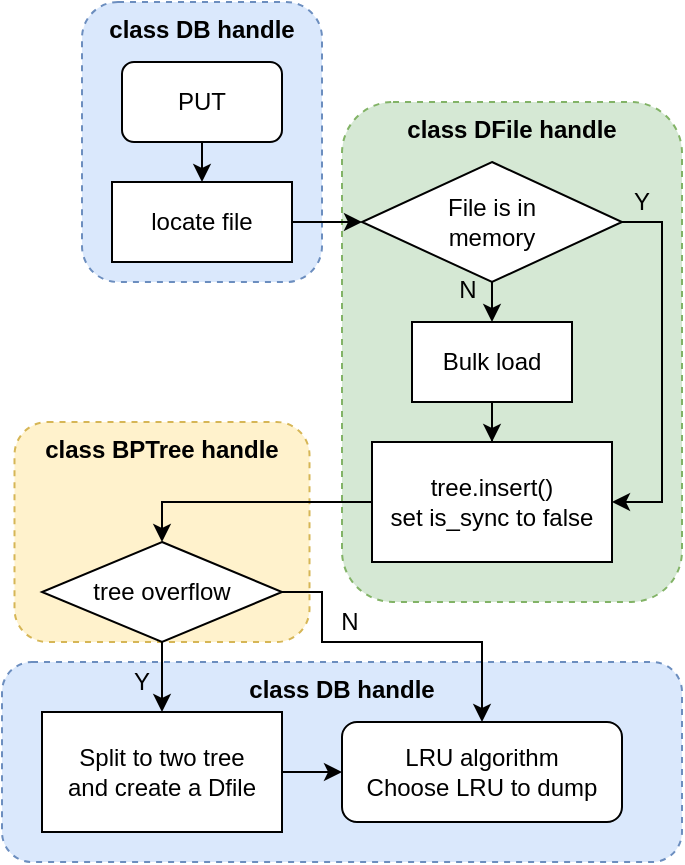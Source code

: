 <mxfile version="14.0.1" type="device"><diagram id="MbaFbY404vSVlK970Hbp" name="Page-1"><mxGraphModel dx="729" dy="495" grid="1" gridSize="10" guides="1" tooltips="1" connect="1" arrows="1" fold="1" page="1" pageScale="1" pageWidth="850" pageHeight="1100" math="0" shadow="0"><root><mxCell id="0"/><mxCell id="1" parent="0"/><mxCell id="_iGBcZWTGTIg5H7Lk2TR-26" value="&lt;b&gt;class DB handle&lt;/b&gt;" style="rounded=1;whiteSpace=wrap;html=1;fillColor=#dae8fc;strokeColor=#6c8ebf;dashed=1;verticalAlign=top;align=center;" parent="1" vertex="1"><mxGeometry x="100" y="340" width="340" height="100" as="geometry"/></mxCell><mxCell id="_iGBcZWTGTIg5H7Lk2TR-25" value="&lt;b&gt;class BPTree handle&lt;/b&gt;" style="rounded=1;whiteSpace=wrap;html=1;dashed=1;verticalAlign=top;fillColor=#fff2cc;strokeColor=#d6b656;" parent="1" vertex="1"><mxGeometry x="106.25" y="220" width="147.5" height="110" as="geometry"/></mxCell><mxCell id="_iGBcZWTGTIg5H7Lk2TR-22" value="&lt;b&gt;class DFile handle&lt;/b&gt;" style="rounded=1;whiteSpace=wrap;html=1;dashed=1;verticalAlign=top;fillColor=#d5e8d4;strokeColor=#82b366;" parent="1" vertex="1"><mxGeometry x="270" y="60" width="170" height="250" as="geometry"/></mxCell><mxCell id="_iGBcZWTGTIg5H7Lk2TR-21" value="&lt;b&gt;class DB handle&lt;/b&gt;" style="rounded=1;whiteSpace=wrap;html=1;fillColor=#dae8fc;strokeColor=#6c8ebf;dashed=1;verticalAlign=top;" parent="1" vertex="1"><mxGeometry x="140" y="10" width="120" height="140" as="geometry"/></mxCell><mxCell id="_iGBcZWTGTIg5H7Lk2TR-23" style="edgeStyle=orthogonalEdgeStyle;rounded=0;orthogonalLoop=1;jettySize=auto;html=1;exitX=1;exitY=0.5;exitDx=0;exitDy=0;entryX=0;entryY=0.5;entryDx=0;entryDy=0;" parent="1" source="_iGBcZWTGTIg5H7Lk2TR-1" target="_iGBcZWTGTIg5H7Lk2TR-4" edge="1"><mxGeometry relative="1" as="geometry"/></mxCell><mxCell id="_iGBcZWTGTIg5H7Lk2TR-1" value="locate file" style="rounded=0;whiteSpace=wrap;html=1;" parent="1" vertex="1"><mxGeometry x="155" y="100" width="90" height="40" as="geometry"/></mxCell><mxCell id="_iGBcZWTGTIg5H7Lk2TR-13" style="edgeStyle=orthogonalEdgeStyle;rounded=0;orthogonalLoop=1;jettySize=auto;html=1;exitX=0.5;exitY=1;exitDx=0;exitDy=0;entryX=0.5;entryY=0;entryDx=0;entryDy=0;" parent="1" source="_iGBcZWTGTIg5H7Lk2TR-2" target="_iGBcZWTGTIg5H7Lk2TR-1" edge="1"><mxGeometry relative="1" as="geometry"/></mxCell><mxCell id="_iGBcZWTGTIg5H7Lk2TR-2" value="PUT" style="rounded=1;whiteSpace=wrap;html=1;" parent="1" vertex="1"><mxGeometry x="160" y="40" width="80" height="40" as="geometry"/></mxCell><mxCell id="_CqnPOAjWLJYENzDD8wy-2" value="" style="edgeStyle=orthogonalEdgeStyle;rounded=0;orthogonalLoop=1;jettySize=auto;html=1;" edge="1" parent="1" source="_iGBcZWTGTIg5H7Lk2TR-3" target="_CqnPOAjWLJYENzDD8wy-1"><mxGeometry relative="1" as="geometry"/></mxCell><mxCell id="_iGBcZWTGTIg5H7Lk2TR-3" value="Bulk load" style="rounded=0;whiteSpace=wrap;html=1;" parent="1" vertex="1"><mxGeometry x="305" y="170" width="80" height="40" as="geometry"/></mxCell><mxCell id="_iGBcZWTGTIg5H7Lk2TR-15" style="edgeStyle=orthogonalEdgeStyle;rounded=0;orthogonalLoop=1;jettySize=auto;html=1;exitX=0.5;exitY=1;exitDx=0;exitDy=0;entryX=0.5;entryY=0;entryDx=0;entryDy=0;" parent="1" source="_iGBcZWTGTIg5H7Lk2TR-4" target="_iGBcZWTGTIg5H7Lk2TR-3" edge="1"><mxGeometry relative="1" as="geometry"/></mxCell><mxCell id="_CqnPOAjWLJYENzDD8wy-4" value="" style="edgeStyle=orthogonalEdgeStyle;rounded=0;orthogonalLoop=1;jettySize=auto;html=1;exitX=1;exitY=0.5;exitDx=0;exitDy=0;entryX=1;entryY=0.5;entryDx=0;entryDy=0;" edge="1" parent="1" source="_iGBcZWTGTIg5H7Lk2TR-4" target="_CqnPOAjWLJYENzDD8wy-1"><mxGeometry x="-1" y="10" relative="1" as="geometry"><mxPoint as="offset"/></mxGeometry></mxCell><mxCell id="_iGBcZWTGTIg5H7Lk2TR-4" value="File is in&lt;br&gt;memory" style="rhombus;whiteSpace=wrap;html=1;" parent="1" vertex="1"><mxGeometry x="280" y="90" width="130" height="60" as="geometry"/></mxCell><mxCell id="_iGBcZWTGTIg5H7Lk2TR-17" style="edgeStyle=orthogonalEdgeStyle;rounded=0;orthogonalLoop=1;jettySize=auto;html=1;exitX=0.5;exitY=1;exitDx=0;exitDy=0;entryX=0.5;entryY=0;entryDx=0;entryDy=0;" parent="1" source="_iGBcZWTGTIg5H7Lk2TR-5" target="_iGBcZWTGTIg5H7Lk2TR-6" edge="1"><mxGeometry relative="1" as="geometry"/></mxCell><mxCell id="_iGBcZWTGTIg5H7Lk2TR-20" style="edgeStyle=orthogonalEdgeStyle;rounded=0;orthogonalLoop=1;jettySize=auto;html=1;exitX=1;exitY=0.5;exitDx=0;exitDy=0;entryX=0.5;entryY=0;entryDx=0;entryDy=0;" parent="1" source="_iGBcZWTGTIg5H7Lk2TR-5" target="_iGBcZWTGTIg5H7Lk2TR-10" edge="1"><mxGeometry relative="1" as="geometry"><Array as="points"><mxPoint x="260" y="305"/><mxPoint x="260" y="330"/><mxPoint x="340" y="330"/></Array></mxGeometry></mxCell><mxCell id="_iGBcZWTGTIg5H7Lk2TR-5" value="tree overflow" style="rhombus;whiteSpace=wrap;html=1;" parent="1" vertex="1"><mxGeometry x="120" y="280" width="120" height="50" as="geometry"/></mxCell><mxCell id="_iGBcZWTGTIg5H7Lk2TR-18" style="edgeStyle=orthogonalEdgeStyle;rounded=0;orthogonalLoop=1;jettySize=auto;html=1;exitX=1;exitY=0.5;exitDx=0;exitDy=0;entryX=0;entryY=0.5;entryDx=0;entryDy=0;" parent="1" source="_iGBcZWTGTIg5H7Lk2TR-6" target="_iGBcZWTGTIg5H7Lk2TR-10" edge="1"><mxGeometry relative="1" as="geometry"/></mxCell><mxCell id="_iGBcZWTGTIg5H7Lk2TR-6" value="Split to two tree&lt;br&gt;and create a Dfile" style="rounded=0;whiteSpace=wrap;html=1;" parent="1" vertex="1"><mxGeometry x="120" y="365" width="120" height="60" as="geometry"/></mxCell><mxCell id="_iGBcZWTGTIg5H7Lk2TR-10" value="&lt;span&gt;LRU algorithm&lt;/span&gt;&lt;br&gt;&lt;span&gt;Choose LRU to dump&lt;/span&gt;" style="rounded=1;whiteSpace=wrap;html=1;" parent="1" vertex="1"><mxGeometry x="270" y="370" width="140" height="50" as="geometry"/></mxCell><mxCell id="_CqnPOAjWLJYENzDD8wy-5" style="edgeStyle=orthogonalEdgeStyle;rounded=0;orthogonalLoop=1;jettySize=auto;html=1;exitX=0;exitY=0.5;exitDx=0;exitDy=0;entryX=0.5;entryY=0;entryDx=0;entryDy=0;" edge="1" parent="1" source="_CqnPOAjWLJYENzDD8wy-1" target="_iGBcZWTGTIg5H7Lk2TR-5"><mxGeometry relative="1" as="geometry"><Array as="points"><mxPoint x="180" y="260"/></Array></mxGeometry></mxCell><mxCell id="_CqnPOAjWLJYENzDD8wy-1" value="tree.insert()&lt;br&gt;set is_sync to false" style="rounded=0;whiteSpace=wrap;html=1;" vertex="1" parent="1"><mxGeometry x="285" y="230" width="120" height="60" as="geometry"/></mxCell><mxCell id="_CqnPOAjWLJYENzDD8wy-6" value="Y" style="text;html=1;strokeColor=none;fillColor=none;align=center;verticalAlign=middle;whiteSpace=wrap;rounded=0;" vertex="1" parent="1"><mxGeometry x="400" y="100" width="40" height="20" as="geometry"/></mxCell><mxCell id="_CqnPOAjWLJYENzDD8wy-7" value="N" style="text;html=1;strokeColor=none;fillColor=none;align=center;verticalAlign=middle;whiteSpace=wrap;rounded=0;" vertex="1" parent="1"><mxGeometry x="313" y="144" width="40" height="20" as="geometry"/></mxCell><mxCell id="_CqnPOAjWLJYENzDD8wy-8" value="Y" style="text;html=1;strokeColor=none;fillColor=none;align=center;verticalAlign=middle;whiteSpace=wrap;rounded=0;" vertex="1" parent="1"><mxGeometry x="150" y="340" width="40" height="20" as="geometry"/></mxCell><mxCell id="_CqnPOAjWLJYENzDD8wy-9" value="N" style="text;html=1;strokeColor=none;fillColor=none;align=center;verticalAlign=middle;whiteSpace=wrap;rounded=0;" vertex="1" parent="1"><mxGeometry x="253.75" y="310" width="40" height="20" as="geometry"/></mxCell></root></mxGraphModel></diagram></mxfile>
